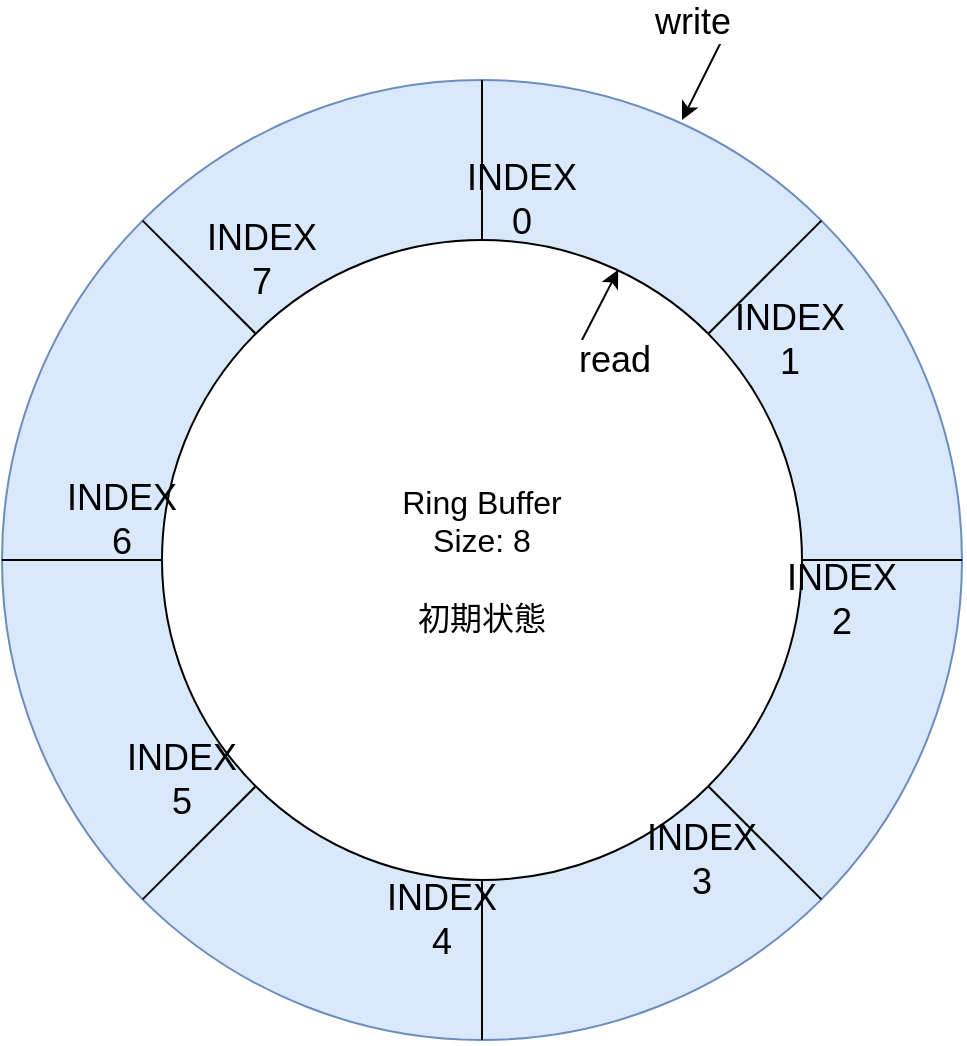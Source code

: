 <mxfile version="23.0.2" type="device" pages="3">
  <diagram name="ring buffer" id="4kXGkrT-Vvidgy9d8uIk">
    <mxGraphModel dx="1872" dy="1082" grid="1" gridSize="10" guides="1" tooltips="1" connect="1" arrows="1" fold="1" page="1" pageScale="1" pageWidth="827" pageHeight="1169" math="0" shadow="0">
      <root>
        <mxCell id="0" />
        <mxCell id="1" parent="0" />
        <mxCell id="jgXhfHEFA9mhISKoNE5l-3" value="" style="ellipse;whiteSpace=wrap;html=1;aspect=fixed;connectable=0;fillColor=#dae8fc;strokeColor=#6c8ebf;" vertex="1" parent="1">
          <mxGeometry x="40" y="80" width="480" height="480" as="geometry" />
        </mxCell>
        <mxCell id="jgXhfHEFA9mhISKoNE5l-2" value="Ring Buffer&lt;br style=&quot;font-size: 16px;&quot;&gt;Size: 8&lt;br style=&quot;font-size: 16px;&quot;&gt;&lt;br style=&quot;font-size: 16px;&quot;&gt;初期状態" style="ellipse;whiteSpace=wrap;html=1;aspect=fixed;connectable=0;fontSize=16;" vertex="1" parent="1">
          <mxGeometry x="120" y="160" width="320" height="320" as="geometry" />
        </mxCell>
        <mxCell id="jgXhfHEFA9mhISKoNE5l-4" value="" style="endArrow=none;html=1;rounded=0;entryX=0.5;entryY=0;entryDx=0;entryDy=0;exitX=0.5;exitY=0;exitDx=0;exitDy=0;" edge="1" parent="1" source="jgXhfHEFA9mhISKoNE5l-2" target="jgXhfHEFA9mhISKoNE5l-3">
          <mxGeometry width="50" height="50" relative="1" as="geometry">
            <mxPoint x="-380" y="140" as="sourcePoint" />
            <mxPoint x="-330" y="90" as="targetPoint" />
          </mxGeometry>
        </mxCell>
        <mxCell id="jgXhfHEFA9mhISKoNE5l-5" value="" style="endArrow=none;html=1;rounded=0;entryX=0;entryY=0.5;entryDx=0;entryDy=0;exitX=0;exitY=0.5;exitDx=0;exitDy=0;" edge="1" parent="1" source="jgXhfHEFA9mhISKoNE5l-3" target="jgXhfHEFA9mhISKoNE5l-2">
          <mxGeometry width="50" height="50" relative="1" as="geometry">
            <mxPoint x="-410" y="250" as="sourcePoint" />
            <mxPoint x="-360" y="200" as="targetPoint" />
          </mxGeometry>
        </mxCell>
        <mxCell id="jgXhfHEFA9mhISKoNE5l-6" value="" style="endArrow=none;html=1;rounded=0;entryX=0.5;entryY=1;entryDx=0;entryDy=0;exitX=0.5;exitY=1;exitDx=0;exitDy=0;" edge="1" parent="1" source="jgXhfHEFA9mhISKoNE5l-3" target="jgXhfHEFA9mhISKoNE5l-2">
          <mxGeometry width="50" height="50" relative="1" as="geometry">
            <mxPoint x="40" y="770" as="sourcePoint" />
            <mxPoint x="90" y="720" as="targetPoint" />
          </mxGeometry>
        </mxCell>
        <mxCell id="jgXhfHEFA9mhISKoNE5l-7" value="" style="endArrow=none;html=1;rounded=0;exitX=1;exitY=0.5;exitDx=0;exitDy=0;entryX=1;entryY=0.5;entryDx=0;entryDy=0;" edge="1" parent="1" source="jgXhfHEFA9mhISKoNE5l-2" target="jgXhfHEFA9mhISKoNE5l-3">
          <mxGeometry width="50" height="50" relative="1" as="geometry">
            <mxPoint x="470" y="320" as="sourcePoint" />
            <mxPoint x="520" y="270" as="targetPoint" />
          </mxGeometry>
        </mxCell>
        <mxCell id="jgXhfHEFA9mhISKoNE5l-8" value="" style="endArrow=none;html=1;rounded=0;entryX=0;entryY=1;entryDx=0;entryDy=0;exitX=0;exitY=1;exitDx=0;exitDy=0;" edge="1" parent="1" source="jgXhfHEFA9mhISKoNE5l-3" target="jgXhfHEFA9mhISKoNE5l-2">
          <mxGeometry width="50" height="50" relative="1" as="geometry">
            <mxPoint x="130" y="-70" as="sourcePoint" />
            <mxPoint x="130" y="-150" as="targetPoint" />
          </mxGeometry>
        </mxCell>
        <mxCell id="jgXhfHEFA9mhISKoNE5l-9" value="" style="endArrow=none;html=1;rounded=0;exitX=1;exitY=0;exitDx=0;exitDy=0;entryX=1;entryY=0;entryDx=0;entryDy=0;" edge="1" parent="1" source="jgXhfHEFA9mhISKoNE5l-2" target="jgXhfHEFA9mhISKoNE5l-3">
          <mxGeometry width="50" height="50" relative="1" as="geometry">
            <mxPoint x="229" y="-50" as="sourcePoint" />
            <mxPoint x="259" y="-125" as="targetPoint" />
          </mxGeometry>
        </mxCell>
        <mxCell id="jgXhfHEFA9mhISKoNE5l-10" value="" style="endArrow=none;html=1;rounded=0;entryX=0;entryY=0;entryDx=0;entryDy=0;exitX=0;exitY=0;exitDx=0;exitDy=0;" edge="1" parent="1" source="jgXhfHEFA9mhISKoNE5l-3" target="jgXhfHEFA9mhISKoNE5l-2">
          <mxGeometry width="50" height="50" relative="1" as="geometry">
            <mxPoint x="-96" y="396" as="sourcePoint" />
            <mxPoint x="-40" y="340" as="targetPoint" />
          </mxGeometry>
        </mxCell>
        <mxCell id="jgXhfHEFA9mhISKoNE5l-11" value="" style="endArrow=none;html=1;rounded=0;entryX=1;entryY=1;entryDx=0;entryDy=0;exitX=1;exitY=1;exitDx=0;exitDy=0;" edge="1" parent="1" source="jgXhfHEFA9mhISKoNE5l-3" target="jgXhfHEFA9mhISKoNE5l-2">
          <mxGeometry width="50" height="50" relative="1" as="geometry">
            <mxPoint x="-96" y="-56" as="sourcePoint" />
            <mxPoint x="-40" as="targetPoint" />
          </mxGeometry>
        </mxCell>
        <mxCell id="jgXhfHEFA9mhISKoNE5l-15" value="buffer_image" parent="0" />
        <mxCell id="jgXhfHEFA9mhISKoNE5l-16" value="index" parent="0" />
        <mxCell id="OVhHOFlIEsx8A8yKm4uu-3" value="" style="rounded=0;whiteSpace=wrap;html=1;fillColor=none;strokeColor=none;" vertex="1" parent="jgXhfHEFA9mhISKoNE5l-16">
          <mxGeometry x="310" y="170" width="40" height="40" as="geometry" />
        </mxCell>
        <mxCell id="OVhHOFlIEsx8A8yKm4uu-2" value="" style="rounded=0;whiteSpace=wrap;html=1;fillColor=none;strokeColor=none;" vertex="1" parent="jgXhfHEFA9mhISKoNE5l-16">
          <mxGeometry x="380" y="60" width="40" height="40" as="geometry" />
        </mxCell>
        <mxCell id="jgXhfHEFA9mhISKoNE5l-17" value="INDEX&lt;br style=&quot;font-size: 18px;&quot;&gt;0" style="text;html=1;strokeColor=none;fillColor=none;align=center;verticalAlign=middle;whiteSpace=wrap;rounded=0;fontSize=18;" vertex="1" parent="jgXhfHEFA9mhISKoNE5l-16">
          <mxGeometry x="280" y="120" width="40" height="40" as="geometry" />
        </mxCell>
        <mxCell id="jgXhfHEFA9mhISKoNE5l-18" value="INDEX&lt;br style=&quot;font-size: 18px;&quot;&gt;2" style="text;html=1;strokeColor=none;fillColor=none;align=center;verticalAlign=middle;whiteSpace=wrap;rounded=0;fontSize=18;" vertex="1" parent="jgXhfHEFA9mhISKoNE5l-16">
          <mxGeometry x="440" y="320" width="40" height="40" as="geometry" />
        </mxCell>
        <mxCell id="jgXhfHEFA9mhISKoNE5l-19" value="INDEX&lt;br style=&quot;font-size: 18px;&quot;&gt;1" style="text;html=1;strokeColor=none;fillColor=none;align=center;verticalAlign=middle;whiteSpace=wrap;rounded=0;fontSize=18;" vertex="1" parent="jgXhfHEFA9mhISKoNE5l-16">
          <mxGeometry x="414" y="190" width="40" height="40" as="geometry" />
        </mxCell>
        <mxCell id="jgXhfHEFA9mhISKoNE5l-20" value="INDEX&lt;br style=&quot;font-size: 18px;&quot;&gt;3" style="text;html=1;strokeColor=none;fillColor=none;align=center;verticalAlign=middle;whiteSpace=wrap;rounded=0;fontSize=18;" vertex="1" parent="jgXhfHEFA9mhISKoNE5l-16">
          <mxGeometry x="370" y="450" width="40" height="40" as="geometry" />
        </mxCell>
        <mxCell id="jgXhfHEFA9mhISKoNE5l-21" value="INDEX&lt;br style=&quot;font-size: 18px;&quot;&gt;4" style="text;html=1;strokeColor=none;fillColor=none;align=center;verticalAlign=middle;whiteSpace=wrap;rounded=0;fontSize=18;" vertex="1" parent="jgXhfHEFA9mhISKoNE5l-16">
          <mxGeometry x="240" y="480" width="40" height="40" as="geometry" />
        </mxCell>
        <mxCell id="jgXhfHEFA9mhISKoNE5l-22" value="INDEX&lt;br style=&quot;font-size: 18px;&quot;&gt;5" style="text;html=1;strokeColor=none;fillColor=none;align=center;verticalAlign=middle;whiteSpace=wrap;rounded=0;fontSize=18;" vertex="1" parent="jgXhfHEFA9mhISKoNE5l-16">
          <mxGeometry x="110" y="410" width="40" height="40" as="geometry" />
        </mxCell>
        <mxCell id="jgXhfHEFA9mhISKoNE5l-25" value="INDEX&lt;br style=&quot;font-size: 18px;&quot;&gt;6" style="text;html=1;strokeColor=none;fillColor=none;align=center;verticalAlign=middle;whiteSpace=wrap;rounded=0;fontSize=18;" vertex="1" parent="jgXhfHEFA9mhISKoNE5l-16">
          <mxGeometry x="80" y="280" width="40" height="40" as="geometry" />
        </mxCell>
        <mxCell id="jgXhfHEFA9mhISKoNE5l-26" value="INDEX&lt;br style=&quot;font-size: 18px;&quot;&gt;7" style="text;html=1;strokeColor=none;fillColor=none;align=center;verticalAlign=middle;whiteSpace=wrap;rounded=0;fontSize=18;" vertex="1" parent="jgXhfHEFA9mhISKoNE5l-16">
          <mxGeometry x="150" y="150" width="40" height="40" as="geometry" />
        </mxCell>
        <mxCell id="jgXhfHEFA9mhISKoNE5l-27" value="" style="endArrow=classic;html=1;rounded=0;fontSize=18;entryX=0;entryY=1;entryDx=0;entryDy=0;exitX=0.5;exitY=0;exitDx=0;exitDy=0;" edge="1" parent="jgXhfHEFA9mhISKoNE5l-16" source="OVhHOFlIEsx8A8yKm4uu-2" target="OVhHOFlIEsx8A8yKm4uu-2">
          <mxGeometry width="50" height="50" relative="1" as="geometry">
            <mxPoint x="520" y="120" as="sourcePoint" />
            <mxPoint x="570" y="120" as="targetPoint" />
          </mxGeometry>
        </mxCell>
        <mxCell id="jgXhfHEFA9mhISKoNE5l-28" value="write" style="edgeLabel;html=1;align=center;verticalAlign=middle;resizable=0;points=[];fontSize=18;" vertex="1" connectable="0" parent="jgXhfHEFA9mhISKoNE5l-27">
          <mxGeometry x="-0.466" y="-2" relative="1" as="geometry">
            <mxPoint x="-8" y="-19" as="offset" />
          </mxGeometry>
        </mxCell>
        <mxCell id="jgXhfHEFA9mhISKoNE5l-29" value="" style="endArrow=classic;html=1;rounded=0;fontSize=18;exitX=0.5;exitY=1;exitDx=0;exitDy=0;entryX=0.953;entryY=0.123;entryDx=0;entryDy=0;entryPerimeter=0;" edge="1" parent="jgXhfHEFA9mhISKoNE5l-16" source="OVhHOFlIEsx8A8yKm4uu-3" target="OVhHOFlIEsx8A8yKm4uu-3">
          <mxGeometry width="50" height="50" relative="1" as="geometry">
            <mxPoint x="300" y="200" as="sourcePoint" />
            <mxPoint x="540" y="150" as="targetPoint" />
          </mxGeometry>
        </mxCell>
        <mxCell id="jgXhfHEFA9mhISKoNE5l-30" value="read" style="edgeLabel;html=1;align=center;verticalAlign=middle;resizable=0;points=[];fontSize=18;" vertex="1" connectable="0" parent="jgXhfHEFA9mhISKoNE5l-29">
          <mxGeometry x="-0.466" y="-2" relative="1" as="geometry">
            <mxPoint x="9" y="18" as="offset" />
          </mxGeometry>
        </mxCell>
      </root>
    </mxGraphModel>
  </diagram>
  <diagram name="write" id="Mr3EVLhu5yk4znOT-nla">
    <mxGraphModel dx="1293" dy="747" grid="1" gridSize="10" guides="1" tooltips="1" connect="1" arrows="1" fold="1" page="1" pageScale="1" pageWidth="827" pageHeight="1169" math="0" shadow="0">
      <root>
        <mxCell id="hH5sSQAEsfqm6I7S4W5Q-0" />
        <mxCell id="hH5sSQAEsfqm6I7S4W5Q-1" parent="hH5sSQAEsfqm6I7S4W5Q-0" />
        <mxCell id="hH5sSQAEsfqm6I7S4W5Q-2" value="" style="ellipse;whiteSpace=wrap;html=1;aspect=fixed;connectable=0;fillColor=#dae8fc;strokeColor=#6c8ebf;" vertex="1" parent="hH5sSQAEsfqm6I7S4W5Q-1">
          <mxGeometry x="40" y="80" width="480" height="480" as="geometry" />
        </mxCell>
        <mxCell id="hH5sSQAEsfqm6I7S4W5Q-3" value="Ring Buffer&lt;br style=&quot;font-size: 16px;&quot;&gt;Size: 8&lt;br style=&quot;font-size: 16px;&quot;&gt;&lt;br style=&quot;font-size: 16px;&quot;&gt;enqueueされた状態&lt;br&gt;write_idxが一つ進む" style="ellipse;whiteSpace=wrap;html=1;aspect=fixed;connectable=0;fontSize=16;" vertex="1" parent="hH5sSQAEsfqm6I7S4W5Q-1">
          <mxGeometry x="120" y="160" width="320" height="320" as="geometry" />
        </mxCell>
        <mxCell id="hH5sSQAEsfqm6I7S4W5Q-4" value="" style="endArrow=none;html=1;rounded=0;entryX=0.5;entryY=0;entryDx=0;entryDy=0;exitX=0.5;exitY=0;exitDx=0;exitDy=0;" edge="1" parent="hH5sSQAEsfqm6I7S4W5Q-1" source="hH5sSQAEsfqm6I7S4W5Q-3" target="hH5sSQAEsfqm6I7S4W5Q-2">
          <mxGeometry width="50" height="50" relative="1" as="geometry">
            <mxPoint x="-380" y="140" as="sourcePoint" />
            <mxPoint x="-330" y="90" as="targetPoint" />
          </mxGeometry>
        </mxCell>
        <mxCell id="hH5sSQAEsfqm6I7S4W5Q-5" value="" style="endArrow=none;html=1;rounded=0;entryX=0;entryY=0.5;entryDx=0;entryDy=0;exitX=0;exitY=0.5;exitDx=0;exitDy=0;" edge="1" parent="hH5sSQAEsfqm6I7S4W5Q-1" source="hH5sSQAEsfqm6I7S4W5Q-2" target="hH5sSQAEsfqm6I7S4W5Q-3">
          <mxGeometry width="50" height="50" relative="1" as="geometry">
            <mxPoint x="-410" y="250" as="sourcePoint" />
            <mxPoint x="-360" y="200" as="targetPoint" />
          </mxGeometry>
        </mxCell>
        <mxCell id="hH5sSQAEsfqm6I7S4W5Q-6" value="" style="endArrow=none;html=1;rounded=0;entryX=0.5;entryY=1;entryDx=0;entryDy=0;exitX=0.5;exitY=1;exitDx=0;exitDy=0;" edge="1" parent="hH5sSQAEsfqm6I7S4W5Q-1" source="hH5sSQAEsfqm6I7S4W5Q-2" target="hH5sSQAEsfqm6I7S4W5Q-3">
          <mxGeometry width="50" height="50" relative="1" as="geometry">
            <mxPoint x="40" y="770" as="sourcePoint" />
            <mxPoint x="90" y="720" as="targetPoint" />
          </mxGeometry>
        </mxCell>
        <mxCell id="hH5sSQAEsfqm6I7S4W5Q-7" value="" style="endArrow=none;html=1;rounded=0;exitX=1;exitY=0.5;exitDx=0;exitDy=0;entryX=1;entryY=0.5;entryDx=0;entryDy=0;" edge="1" parent="hH5sSQAEsfqm6I7S4W5Q-1" source="hH5sSQAEsfqm6I7S4W5Q-3" target="hH5sSQAEsfqm6I7S4W5Q-2">
          <mxGeometry width="50" height="50" relative="1" as="geometry">
            <mxPoint x="470" y="320" as="sourcePoint" />
            <mxPoint x="520" y="270" as="targetPoint" />
          </mxGeometry>
        </mxCell>
        <mxCell id="hH5sSQAEsfqm6I7S4W5Q-8" value="" style="endArrow=none;html=1;rounded=0;entryX=0;entryY=1;entryDx=0;entryDy=0;exitX=0;exitY=1;exitDx=0;exitDy=0;" edge="1" parent="hH5sSQAEsfqm6I7S4W5Q-1" source="hH5sSQAEsfqm6I7S4W5Q-2" target="hH5sSQAEsfqm6I7S4W5Q-3">
          <mxGeometry width="50" height="50" relative="1" as="geometry">
            <mxPoint x="130" y="-70" as="sourcePoint" />
            <mxPoint x="130" y="-150" as="targetPoint" />
          </mxGeometry>
        </mxCell>
        <mxCell id="hH5sSQAEsfqm6I7S4W5Q-9" value="" style="endArrow=none;html=1;rounded=0;exitX=1;exitY=0;exitDx=0;exitDy=0;entryX=1;entryY=0;entryDx=0;entryDy=0;" edge="1" parent="hH5sSQAEsfqm6I7S4W5Q-1" source="hH5sSQAEsfqm6I7S4W5Q-3" target="hH5sSQAEsfqm6I7S4W5Q-2">
          <mxGeometry width="50" height="50" relative="1" as="geometry">
            <mxPoint x="229" y="-50" as="sourcePoint" />
            <mxPoint x="259" y="-125" as="targetPoint" />
          </mxGeometry>
        </mxCell>
        <mxCell id="hH5sSQAEsfqm6I7S4W5Q-10" value="" style="endArrow=none;html=1;rounded=0;entryX=0;entryY=0;entryDx=0;entryDy=0;exitX=0;exitY=0;exitDx=0;exitDy=0;" edge="1" parent="hH5sSQAEsfqm6I7S4W5Q-1" source="hH5sSQAEsfqm6I7S4W5Q-2" target="hH5sSQAEsfqm6I7S4W5Q-3">
          <mxGeometry width="50" height="50" relative="1" as="geometry">
            <mxPoint x="-96" y="396" as="sourcePoint" />
            <mxPoint x="-40" y="340" as="targetPoint" />
          </mxGeometry>
        </mxCell>
        <mxCell id="hH5sSQAEsfqm6I7S4W5Q-11" value="" style="endArrow=none;html=1;rounded=0;entryX=1;entryY=1;entryDx=0;entryDy=0;exitX=1;exitY=1;exitDx=0;exitDy=0;" edge="1" parent="hH5sSQAEsfqm6I7S4W5Q-1" source="hH5sSQAEsfqm6I7S4W5Q-2" target="hH5sSQAEsfqm6I7S4W5Q-3">
          <mxGeometry width="50" height="50" relative="1" as="geometry">
            <mxPoint x="-96" y="-56" as="sourcePoint" />
            <mxPoint x="-40" as="targetPoint" />
          </mxGeometry>
        </mxCell>
        <mxCell id="qyQI9SKrUm5jJR6Bh-bH-0" value="" style="rounded=0;whiteSpace=wrap;html=1;fillColor=none;strokeColor=none;" vertex="1" parent="hH5sSQAEsfqm6I7S4W5Q-1">
          <mxGeometry x="390" y="70" width="40" height="40" as="geometry" />
        </mxCell>
        <mxCell id="qyQI9SKrUm5jJR6Bh-bH-1" value="" style="rounded=0;whiteSpace=wrap;html=1;fillColor=none;strokeColor=none;" vertex="1" parent="hH5sSQAEsfqm6I7S4W5Q-1">
          <mxGeometry x="510" y="200" width="40" height="40" as="geometry" />
        </mxCell>
        <mxCell id="qyQI9SKrUm5jJR6Bh-bH-2" value="" style="endArrow=classic;html=1;rounded=0;fontSize=18;entryX=0;entryY=1;entryDx=0;entryDy=0;exitX=1;exitY=0.5;exitDx=0;exitDy=0;" edge="1" parent="hH5sSQAEsfqm6I7S4W5Q-1" source="qyQI9SKrUm5jJR6Bh-bH-1" target="qyQI9SKrUm5jJR6Bh-bH-1">
          <mxGeometry width="50" height="50" relative="1" as="geometry">
            <mxPoint x="650" y="260" as="sourcePoint" />
            <mxPoint x="700" y="260" as="targetPoint" />
          </mxGeometry>
        </mxCell>
        <mxCell id="qyQI9SKrUm5jJR6Bh-bH-3" value="write" style="edgeLabel;html=1;align=center;verticalAlign=middle;resizable=0;points=[];fontSize=18;" vertex="1" connectable="0" parent="qyQI9SKrUm5jJR6Bh-bH-2">
          <mxGeometry x="-0.466" y="-2" relative="1" as="geometry">
            <mxPoint x="-8" y="-34" as="offset" />
          </mxGeometry>
        </mxCell>
        <mxCell id="qyQI9SKrUm5jJR6Bh-bH-4" style="rounded=0;orthogonalLoop=1;jettySize=auto;html=1;exitX=1;exitY=1;exitDx=0;exitDy=0;entryX=0.04;entryY=0.089;entryDx=0;entryDy=0;entryPerimeter=0;curved=1;dashed=1;" edge="1" parent="hH5sSQAEsfqm6I7S4W5Q-1" source="hH5sSQAEsfqm6I7S4W5Q-15" target="qyQI9SKrUm5jJR6Bh-bH-1">
          <mxGeometry relative="1" as="geometry">
            <Array as="points">
              <mxPoint x="480" y="130" />
            </Array>
          </mxGeometry>
        </mxCell>
        <mxCell id="hH5sSQAEsfqm6I7S4W5Q-12" value="buffer_image" parent="hH5sSQAEsfqm6I7S4W5Q-0" />
        <mxCell id="hH5sSQAEsfqm6I7S4W5Q-13" value="index" parent="hH5sSQAEsfqm6I7S4W5Q-0" />
        <mxCell id="hH5sSQAEsfqm6I7S4W5Q-14" value="" style="rounded=0;whiteSpace=wrap;html=1;fillColor=none;strokeColor=none;" vertex="1" parent="hH5sSQAEsfqm6I7S4W5Q-13">
          <mxGeometry x="310" y="170" width="40" height="40" as="geometry" />
        </mxCell>
        <mxCell id="hH5sSQAEsfqm6I7S4W5Q-15" value="" style="rounded=0;whiteSpace=wrap;html=1;fillColor=none;strokeColor=none;" vertex="1" parent="hH5sSQAEsfqm6I7S4W5Q-13">
          <mxGeometry x="380" y="60" width="40" height="40" as="geometry" />
        </mxCell>
        <mxCell id="hH5sSQAEsfqm6I7S4W5Q-16" value="INDEX&lt;br style=&quot;font-size: 18px;&quot;&gt;0" style="text;html=1;strokeColor=none;fillColor=none;align=center;verticalAlign=middle;whiteSpace=wrap;rounded=0;fontSize=18;" vertex="1" parent="hH5sSQAEsfqm6I7S4W5Q-13">
          <mxGeometry x="280" y="120" width="40" height="40" as="geometry" />
        </mxCell>
        <mxCell id="hH5sSQAEsfqm6I7S4W5Q-17" value="INDEX&lt;br style=&quot;font-size: 18px;&quot;&gt;2" style="text;html=1;strokeColor=none;fillColor=none;align=center;verticalAlign=middle;whiteSpace=wrap;rounded=0;fontSize=18;" vertex="1" parent="hH5sSQAEsfqm6I7S4W5Q-13">
          <mxGeometry x="440" y="320" width="40" height="40" as="geometry" />
        </mxCell>
        <mxCell id="hH5sSQAEsfqm6I7S4W5Q-18" value="INDEX&lt;br style=&quot;font-size: 18px;&quot;&gt;1" style="text;html=1;strokeColor=none;fillColor=none;align=center;verticalAlign=middle;whiteSpace=wrap;rounded=0;fontSize=18;" vertex="1" parent="hH5sSQAEsfqm6I7S4W5Q-13">
          <mxGeometry x="414" y="190" width="40" height="40" as="geometry" />
        </mxCell>
        <mxCell id="hH5sSQAEsfqm6I7S4W5Q-19" value="INDEX&lt;br style=&quot;font-size: 18px;&quot;&gt;3" style="text;html=1;strokeColor=none;fillColor=none;align=center;verticalAlign=middle;whiteSpace=wrap;rounded=0;fontSize=18;" vertex="1" parent="hH5sSQAEsfqm6I7S4W5Q-13">
          <mxGeometry x="370" y="450" width="40" height="40" as="geometry" />
        </mxCell>
        <mxCell id="hH5sSQAEsfqm6I7S4W5Q-20" value="INDEX&lt;br style=&quot;font-size: 18px;&quot;&gt;4" style="text;html=1;strokeColor=none;fillColor=none;align=center;verticalAlign=middle;whiteSpace=wrap;rounded=0;fontSize=18;" vertex="1" parent="hH5sSQAEsfqm6I7S4W5Q-13">
          <mxGeometry x="240" y="480" width="40" height="40" as="geometry" />
        </mxCell>
        <mxCell id="hH5sSQAEsfqm6I7S4W5Q-21" value="INDEX&lt;br style=&quot;font-size: 18px;&quot;&gt;5" style="text;html=1;strokeColor=none;fillColor=none;align=center;verticalAlign=middle;whiteSpace=wrap;rounded=0;fontSize=18;" vertex="1" parent="hH5sSQAEsfqm6I7S4W5Q-13">
          <mxGeometry x="110" y="410" width="40" height="40" as="geometry" />
        </mxCell>
        <mxCell id="hH5sSQAEsfqm6I7S4W5Q-22" value="INDEX&lt;br style=&quot;font-size: 18px;&quot;&gt;6" style="text;html=1;strokeColor=none;fillColor=none;align=center;verticalAlign=middle;whiteSpace=wrap;rounded=0;fontSize=18;" vertex="1" parent="hH5sSQAEsfqm6I7S4W5Q-13">
          <mxGeometry x="80" y="280" width="40" height="40" as="geometry" />
        </mxCell>
        <mxCell id="hH5sSQAEsfqm6I7S4W5Q-23" value="INDEX&lt;br style=&quot;font-size: 18px;&quot;&gt;7" style="text;html=1;strokeColor=none;fillColor=none;align=center;verticalAlign=middle;whiteSpace=wrap;rounded=0;fontSize=18;" vertex="1" parent="hH5sSQAEsfqm6I7S4W5Q-13">
          <mxGeometry x="150" y="150" width="40" height="40" as="geometry" />
        </mxCell>
        <mxCell id="hH5sSQAEsfqm6I7S4W5Q-24" value="" style="endArrow=classic;html=1;rounded=0;fontSize=18;entryX=0;entryY=1;entryDx=0;entryDy=0;exitX=0.5;exitY=0;exitDx=0;exitDy=0;dashed=1;dashPattern=1 4;" edge="1" parent="hH5sSQAEsfqm6I7S4W5Q-13" source="hH5sSQAEsfqm6I7S4W5Q-15" target="hH5sSQAEsfqm6I7S4W5Q-15">
          <mxGeometry width="50" height="50" relative="1" as="geometry">
            <mxPoint x="520" y="120" as="sourcePoint" />
            <mxPoint x="570" y="120" as="targetPoint" />
          </mxGeometry>
        </mxCell>
        <mxCell id="hH5sSQAEsfqm6I7S4W5Q-25" value="write" style="edgeLabel;html=1;align=center;verticalAlign=middle;resizable=0;points=[];fontSize=18;" vertex="1" connectable="0" parent="hH5sSQAEsfqm6I7S4W5Q-24">
          <mxGeometry x="-0.466" y="-2" relative="1" as="geometry">
            <mxPoint x="-3" y="-19" as="offset" />
          </mxGeometry>
        </mxCell>
        <mxCell id="hH5sSQAEsfqm6I7S4W5Q-26" value="" style="endArrow=classic;html=1;rounded=0;fontSize=18;exitX=0.5;exitY=1;exitDx=0;exitDy=0;entryX=0.953;entryY=0.123;entryDx=0;entryDy=0;entryPerimeter=0;" edge="1" parent="hH5sSQAEsfqm6I7S4W5Q-13" source="hH5sSQAEsfqm6I7S4W5Q-14" target="hH5sSQAEsfqm6I7S4W5Q-14">
          <mxGeometry width="50" height="50" relative="1" as="geometry">
            <mxPoint x="300" y="200" as="sourcePoint" />
            <mxPoint x="540" y="150" as="targetPoint" />
          </mxGeometry>
        </mxCell>
        <mxCell id="hH5sSQAEsfqm6I7S4W5Q-27" value="read" style="edgeLabel;html=1;align=center;verticalAlign=middle;resizable=0;points=[];fontSize=18;" vertex="1" connectable="0" parent="hH5sSQAEsfqm6I7S4W5Q-26">
          <mxGeometry x="-0.466" y="-2" relative="1" as="geometry">
            <mxPoint x="9" y="18" as="offset" />
          </mxGeometry>
        </mxCell>
      </root>
    </mxGraphModel>
  </diagram>
  <diagram name="full" id="RA4U4uVKytchRtbVa_pi">
    <mxGraphModel dx="1086" dy="628" grid="1" gridSize="10" guides="1" tooltips="1" connect="1" arrows="1" fold="1" page="1" pageScale="1" pageWidth="827" pageHeight="1169" math="0" shadow="0">
      <root>
        <mxCell id="Mu6BN1ZuIph06bUm1Us--0" />
        <mxCell id="Mu6BN1ZuIph06bUm1Us--1" visible="0" parent="Mu6BN1ZuIph06bUm1Us--0" />
        <mxCell id="Mu6BN1ZuIph06bUm1Us--17" value="buffer_image" parent="Mu6BN1ZuIph06bUm1Us--0" />
        <mxCell id="KBwzZN49962Etos0LWSW-22" value="" style="ellipse;whiteSpace=wrap;html=1;aspect=fixed;connectable=0;fillColor=#dae8fc;strokeColor=#6c8ebf;" vertex="1" parent="Mu6BN1ZuIph06bUm1Us--17">
          <mxGeometry x="40" y="80" width="480" height="480" as="geometry" />
        </mxCell>
        <mxCell id="KBwzZN49962Etos0LWSW-23" value="Ring Buffer&lt;br style=&quot;font-size: 16px;&quot;&gt;Size: 8&lt;br style=&quot;font-size: 16px;&quot;&gt;&lt;br style=&quot;font-size: 16px;&quot;&gt;BufferがFULLの状態" style="ellipse;whiteSpace=wrap;html=1;aspect=fixed;connectable=0;fontSize=16;" vertex="1" parent="Mu6BN1ZuIph06bUm1Us--17">
          <mxGeometry x="120" y="160" width="320" height="320" as="geometry" />
        </mxCell>
        <mxCell id="KBwzZN49962Etos0LWSW-24" value="" style="endArrow=none;html=1;rounded=0;entryX=0.5;entryY=0;entryDx=0;entryDy=0;exitX=0.5;exitY=0;exitDx=0;exitDy=0;" edge="1" parent="Mu6BN1ZuIph06bUm1Us--17" source="KBwzZN49962Etos0LWSW-23" target="KBwzZN49962Etos0LWSW-22">
          <mxGeometry width="50" height="50" relative="1" as="geometry">
            <mxPoint x="-380" y="140" as="sourcePoint" />
            <mxPoint x="-330" y="90" as="targetPoint" />
          </mxGeometry>
        </mxCell>
        <mxCell id="KBwzZN49962Etos0LWSW-25" value="" style="endArrow=none;html=1;rounded=0;entryX=0;entryY=0.5;entryDx=0;entryDy=0;exitX=0;exitY=0.5;exitDx=0;exitDy=0;" edge="1" parent="Mu6BN1ZuIph06bUm1Us--17" source="KBwzZN49962Etos0LWSW-22" target="KBwzZN49962Etos0LWSW-23">
          <mxGeometry width="50" height="50" relative="1" as="geometry">
            <mxPoint x="-410" y="250" as="sourcePoint" />
            <mxPoint x="-360" y="200" as="targetPoint" />
          </mxGeometry>
        </mxCell>
        <mxCell id="KBwzZN49962Etos0LWSW-26" value="" style="endArrow=none;html=1;rounded=0;entryX=0.5;entryY=1;entryDx=0;entryDy=0;exitX=0.5;exitY=1;exitDx=0;exitDy=0;" edge="1" parent="Mu6BN1ZuIph06bUm1Us--17" source="KBwzZN49962Etos0LWSW-22" target="KBwzZN49962Etos0LWSW-23">
          <mxGeometry width="50" height="50" relative="1" as="geometry">
            <mxPoint x="40" y="770" as="sourcePoint" />
            <mxPoint x="90" y="720" as="targetPoint" />
          </mxGeometry>
        </mxCell>
        <mxCell id="KBwzZN49962Etos0LWSW-27" value="" style="endArrow=none;html=1;rounded=0;exitX=1;exitY=0.5;exitDx=0;exitDy=0;" edge="1" parent="Mu6BN1ZuIph06bUm1Us--17" source="KBwzZN49962Etos0LWSW-23">
          <mxGeometry width="50" height="50" relative="1" as="geometry">
            <mxPoint x="470" y="320" as="sourcePoint" />
            <mxPoint x="520" y="320" as="targetPoint" />
          </mxGeometry>
        </mxCell>
        <mxCell id="KBwzZN49962Etos0LWSW-28" value="" style="endArrow=none;html=1;rounded=0;entryX=0;entryY=1;entryDx=0;entryDy=0;exitX=0;exitY=1;exitDx=0;exitDy=0;" edge="1" parent="Mu6BN1ZuIph06bUm1Us--17" source="KBwzZN49962Etos0LWSW-22" target="KBwzZN49962Etos0LWSW-23">
          <mxGeometry width="50" height="50" relative="1" as="geometry">
            <mxPoint x="130" y="-70" as="sourcePoint" />
            <mxPoint x="130" y="-150" as="targetPoint" />
          </mxGeometry>
        </mxCell>
        <mxCell id="KBwzZN49962Etos0LWSW-29" value="" style="endArrow=none;html=1;rounded=0;exitX=1;exitY=0;exitDx=0;exitDy=0;entryX=1;entryY=0;entryDx=0;entryDy=0;" edge="1" parent="Mu6BN1ZuIph06bUm1Us--17" source="KBwzZN49962Etos0LWSW-23" target="KBwzZN49962Etos0LWSW-22">
          <mxGeometry width="50" height="50" relative="1" as="geometry">
            <mxPoint x="229" y="-50" as="sourcePoint" />
            <mxPoint x="259" y="-125" as="targetPoint" />
          </mxGeometry>
        </mxCell>
        <mxCell id="KBwzZN49962Etos0LWSW-30" value="" style="endArrow=none;html=1;rounded=0;entryX=0;entryY=0;entryDx=0;entryDy=0;exitX=0;exitY=0;exitDx=0;exitDy=0;" edge="1" parent="Mu6BN1ZuIph06bUm1Us--17" source="KBwzZN49962Etos0LWSW-22" target="KBwzZN49962Etos0LWSW-23">
          <mxGeometry width="50" height="50" relative="1" as="geometry">
            <mxPoint x="-96" y="396" as="sourcePoint" />
            <mxPoint x="-40" y="340" as="targetPoint" />
          </mxGeometry>
        </mxCell>
        <mxCell id="KBwzZN49962Etos0LWSW-31" value="" style="endArrow=none;html=1;rounded=0;entryX=1;entryY=1;entryDx=0;entryDy=0;exitX=1;exitY=1;exitDx=0;exitDy=0;" edge="1" parent="Mu6BN1ZuIph06bUm1Us--17" source="KBwzZN49962Etos0LWSW-22" target="KBwzZN49962Etos0LWSW-23">
          <mxGeometry width="50" height="50" relative="1" as="geometry">
            <mxPoint x="-96" y="-56" as="sourcePoint" />
            <mxPoint x="-40" as="targetPoint" />
          </mxGeometry>
        </mxCell>
        <mxCell id="KBwzZN49962Etos0LWSW-179" value="" style="ellipse;whiteSpace=wrap;html=1;aspect=fixed;connectable=0;fillColor=#dae8fc;strokeColor=#6c8ebf;" vertex="1" parent="Mu6BN1ZuIph06bUm1Us--17">
          <mxGeometry x="560" y="80" width="480" height="480" as="geometry" />
        </mxCell>
        <mxCell id="KBwzZN49962Etos0LWSW-180" value="Ring Buffer&lt;br style=&quot;font-size: 16px;&quot;&gt;Size: 8&lt;br style=&quot;font-size: 16px;&quot;&gt;&lt;br style=&quot;font-size: 16px;&quot;&gt;BufferがEMPTYの状態" style="ellipse;whiteSpace=wrap;html=1;aspect=fixed;connectable=0;fontSize=16;" vertex="1" parent="Mu6BN1ZuIph06bUm1Us--17">
          <mxGeometry x="640" y="160" width="320" height="320" as="geometry" />
        </mxCell>
        <mxCell id="KBwzZN49962Etos0LWSW-181" value="" style="endArrow=none;html=1;rounded=0;entryX=0;entryY=0.5;entryDx=0;entryDy=0;exitX=0;exitY=0.5;exitDx=0;exitDy=0;" edge="1" parent="Mu6BN1ZuIph06bUm1Us--17" source="KBwzZN49962Etos0LWSW-179" target="KBwzZN49962Etos0LWSW-180">
          <mxGeometry width="50" height="50" relative="1" as="geometry">
            <mxPoint x="110" y="250" as="sourcePoint" />
            <mxPoint x="160" y="200" as="targetPoint" />
          </mxGeometry>
        </mxCell>
        <mxCell id="KBwzZN49962Etos0LWSW-182" value="" style="endArrow=none;html=1;rounded=0;entryX=0.5;entryY=1;entryDx=0;entryDy=0;exitX=0.5;exitY=1;exitDx=0;exitDy=0;" edge="1" parent="Mu6BN1ZuIph06bUm1Us--17" source="KBwzZN49962Etos0LWSW-179" target="KBwzZN49962Etos0LWSW-180">
          <mxGeometry width="50" height="50" relative="1" as="geometry">
            <mxPoint x="560" y="770" as="sourcePoint" />
            <mxPoint x="610" y="720" as="targetPoint" />
          </mxGeometry>
        </mxCell>
        <mxCell id="KBwzZN49962Etos0LWSW-183" value="" style="endArrow=none;html=1;rounded=0;exitX=1;exitY=0.5;exitDx=0;exitDy=0;entryX=1;entryY=0.5;entryDx=0;entryDy=0;" edge="1" parent="Mu6BN1ZuIph06bUm1Us--17" source="KBwzZN49962Etos0LWSW-180" target="KBwzZN49962Etos0LWSW-179">
          <mxGeometry width="50" height="50" relative="1" as="geometry">
            <mxPoint x="990" y="320" as="sourcePoint" />
            <mxPoint x="1040" y="270" as="targetPoint" />
          </mxGeometry>
        </mxCell>
        <mxCell id="KBwzZN49962Etos0LWSW-184" value="" style="endArrow=none;html=1;rounded=0;entryX=0;entryY=1;entryDx=0;entryDy=0;exitX=0;exitY=1;exitDx=0;exitDy=0;" edge="1" parent="Mu6BN1ZuIph06bUm1Us--17" source="KBwzZN49962Etos0LWSW-179" target="KBwzZN49962Etos0LWSW-180">
          <mxGeometry width="50" height="50" relative="1" as="geometry">
            <mxPoint x="650" y="-70" as="sourcePoint" />
            <mxPoint x="650" y="-150" as="targetPoint" />
          </mxGeometry>
        </mxCell>
        <mxCell id="KBwzZN49962Etos0LWSW-185" value="" style="endArrow=none;html=1;rounded=0;exitX=1;exitY=0;exitDx=0;exitDy=0;entryX=1;entryY=0;entryDx=0;entryDy=0;" edge="1" parent="Mu6BN1ZuIph06bUm1Us--17" source="KBwzZN49962Etos0LWSW-180" target="KBwzZN49962Etos0LWSW-179">
          <mxGeometry width="50" height="50" relative="1" as="geometry">
            <mxPoint x="749" y="-50" as="sourcePoint" />
            <mxPoint x="779" y="-125" as="targetPoint" />
          </mxGeometry>
        </mxCell>
        <mxCell id="KBwzZN49962Etos0LWSW-186" value="" style="endArrow=none;html=1;rounded=0;entryX=0;entryY=0;entryDx=0;entryDy=0;exitX=0;exitY=0;exitDx=0;exitDy=0;" edge="1" parent="Mu6BN1ZuIph06bUm1Us--17" source="KBwzZN49962Etos0LWSW-179" target="KBwzZN49962Etos0LWSW-180">
          <mxGeometry width="50" height="50" relative="1" as="geometry">
            <mxPoint x="424" y="396" as="sourcePoint" />
            <mxPoint x="480" y="340" as="targetPoint" />
          </mxGeometry>
        </mxCell>
        <mxCell id="KBwzZN49962Etos0LWSW-187" value="" style="endArrow=none;html=1;rounded=0;entryX=1;entryY=1;entryDx=0;entryDy=0;exitX=1;exitY=1;exitDx=0;exitDy=0;" edge="1" parent="Mu6BN1ZuIph06bUm1Us--17" source="KBwzZN49962Etos0LWSW-179" target="KBwzZN49962Etos0LWSW-180">
          <mxGeometry width="50" height="50" relative="1" as="geometry">
            <mxPoint x="424" y="-56" as="sourcePoint" />
            <mxPoint x="480" as="targetPoint" />
          </mxGeometry>
        </mxCell>
        <mxCell id="KBwzZN49962Etos0LWSW-213" value="" style="endArrow=none;html=1;rounded=0;entryX=0.5;entryY=0;entryDx=0;entryDy=0;exitX=0.5;exitY=0;exitDx=0;exitDy=0;" edge="1" parent="Mu6BN1ZuIph06bUm1Us--17" source="KBwzZN49962Etos0LWSW-180" target="KBwzZN49962Etos0LWSW-179">
          <mxGeometry width="50" height="50" relative="1" as="geometry">
            <mxPoint x="870" y="150" as="sourcePoint" />
            <mxPoint x="860" y="40" as="targetPoint" />
          </mxGeometry>
        </mxCell>
        <mxCell id="KBwzZN49962Etos0LWSW-193" value="" style="rounded=0;whiteSpace=wrap;html=1;fillColor=none;strokeColor=none;" vertex="1" parent="Mu6BN1ZuIph06bUm1Us--17">
          <mxGeometry x="840" y="170" width="40" height="40" as="geometry" />
        </mxCell>
        <mxCell id="KBwzZN49962Etos0LWSW-217" value="" style="rounded=0;whiteSpace=wrap;html=1;fillColor=none;strokeColor=none;" vertex="1" parent="Mu6BN1ZuIph06bUm1Us--17">
          <mxGeometry x="300" y="170" width="40" height="40" as="geometry" />
        </mxCell>
        <mxCell id="KBwzZN49962Etos0LWSW-218" value="" style="group" vertex="1" connectable="0" parent="Mu6BN1ZuIph06bUm1Us--17">
          <mxGeometry x="300" y="170" width="60" height="50" as="geometry" />
        </mxCell>
        <mxCell id="KBwzZN49962Etos0LWSW-219" value="" style="endArrow=classic;html=1;rounded=0;fontSize=18;exitX=0;exitY=1;exitDx=0;exitDy=0;entryX=0.5;entryY=0;entryDx=0;entryDy=0;" edge="1" parent="KBwzZN49962Etos0LWSW-218" source="KBwzZN49962Etos0LWSW-217" target="KBwzZN49962Etos0LWSW-217">
          <mxGeometry width="50" height="50" relative="1" as="geometry">
            <mxPoint x="-10" y="30" as="sourcePoint" />
            <mxPoint x="230" y="-20" as="targetPoint" />
          </mxGeometry>
        </mxCell>
        <mxCell id="KBwzZN49962Etos0LWSW-220" value="read" style="edgeLabel;html=1;align=center;verticalAlign=middle;resizable=0;points=[];fontSize=18;" vertex="1" connectable="0" parent="KBwzZN49962Etos0LWSW-219">
          <mxGeometry x="-0.466" y="-2" relative="1" as="geometry">
            <mxPoint x="9" y="18" as="offset" />
          </mxGeometry>
        </mxCell>
        <mxCell id="KBwzZN49962Etos0LWSW-10" value="data" parent="Mu6BN1ZuIph06bUm1Us--0" />
        <mxCell id="KBwzZN49962Etos0LWSW-11" value="a" style="rounded=0;whiteSpace=wrap;html=1;" vertex="1" parent="KBwzZN49962Etos0LWSW-10">
          <mxGeometry x="340" y="110" width="40" height="40" as="geometry" />
        </mxCell>
        <mxCell id="KBwzZN49962Etos0LWSW-12" value="b" style="rounded=0;whiteSpace=wrap;html=1;" vertex="1" parent="KBwzZN49962Etos0LWSW-10">
          <mxGeometry x="450" y="240" width="40" height="40" as="geometry" />
        </mxCell>
        <mxCell id="KBwzZN49962Etos0LWSW-13" value="c" style="rounded=0;whiteSpace=wrap;html=1;" vertex="1" parent="KBwzZN49962Etos0LWSW-10">
          <mxGeometry x="450" y="370" width="40" height="40" as="geometry" />
        </mxCell>
        <mxCell id="KBwzZN49962Etos0LWSW-14" value="d" style="rounded=0;whiteSpace=wrap;html=1;" vertex="1" parent="KBwzZN49962Etos0LWSW-10">
          <mxGeometry x="340" y="480" width="40" height="40" as="geometry" />
        </mxCell>
        <mxCell id="KBwzZN49962Etos0LWSW-15" value="e" style="rounded=0;whiteSpace=wrap;html=1;" vertex="1" parent="KBwzZN49962Etos0LWSW-10">
          <mxGeometry x="180" y="480" width="40" height="40" as="geometry" />
        </mxCell>
        <mxCell id="KBwzZN49962Etos0LWSW-16" value="f" style="rounded=0;whiteSpace=wrap;html=1;" vertex="1" parent="KBwzZN49962Etos0LWSW-10">
          <mxGeometry x="70" y="370" width="40" height="40" as="geometry" />
        </mxCell>
        <mxCell id="KBwzZN49962Etos0LWSW-17" value="g" style="rounded=0;whiteSpace=wrap;html=1;" vertex="1" parent="KBwzZN49962Etos0LWSW-10">
          <mxGeometry x="70" y="230" width="40" height="40" as="geometry" />
        </mxCell>
        <mxCell id="KBwzZN49962Etos0LWSW-18" value="h&lt;br&gt;(new)" style="rounded=0;whiteSpace=wrap;html=1;" vertex="1" parent="KBwzZN49962Etos0LWSW-10">
          <mxGeometry x="180" y="110" width="40" height="40" as="geometry" />
        </mxCell>
        <mxCell id="KBwzZN49962Etos0LWSW-129" value="" style="endArrow=none;html=1;rounded=0;entryX=0.5;entryY=0;entryDx=0;entryDy=0;exitX=0.5;exitY=0;exitDx=0;exitDy=0;" edge="1" parent="KBwzZN49962Etos0LWSW-10" source="KBwzZN49962Etos0LWSW-128">
          <mxGeometry width="50" height="50" relative="1" as="geometry">
            <mxPoint x="140" y="140" as="sourcePoint" />
            <mxPoint x="800" y="80.0" as="targetPoint" />
          </mxGeometry>
        </mxCell>
        <mxCell id="KBwzZN49962Etos0LWSW-171" value="a" style="rounded=0;whiteSpace=wrap;html=1;" vertex="1" parent="KBwzZN49962Etos0LWSW-10">
          <mxGeometry x="860" y="110" width="40" height="40" as="geometry" />
        </mxCell>
        <mxCell id="KBwzZN49962Etos0LWSW-172" value="b" style="rounded=0;whiteSpace=wrap;html=1;" vertex="1" parent="KBwzZN49962Etos0LWSW-10">
          <mxGeometry x="970" y="240" width="40" height="40" as="geometry" />
        </mxCell>
        <mxCell id="KBwzZN49962Etos0LWSW-173" value="c" style="rounded=0;whiteSpace=wrap;html=1;" vertex="1" parent="KBwzZN49962Etos0LWSW-10">
          <mxGeometry x="970" y="370" width="40" height="40" as="geometry" />
        </mxCell>
        <mxCell id="KBwzZN49962Etos0LWSW-174" value="d" style="rounded=0;whiteSpace=wrap;html=1;" vertex="1" parent="KBwzZN49962Etos0LWSW-10">
          <mxGeometry x="860" y="480" width="40" height="40" as="geometry" />
        </mxCell>
        <mxCell id="KBwzZN49962Etos0LWSW-175" value="e" style="rounded=0;whiteSpace=wrap;html=1;" vertex="1" parent="KBwzZN49962Etos0LWSW-10">
          <mxGeometry x="700" y="480" width="40" height="40" as="geometry" />
        </mxCell>
        <mxCell id="KBwzZN49962Etos0LWSW-176" value="f" style="rounded=0;whiteSpace=wrap;html=1;" vertex="1" parent="KBwzZN49962Etos0LWSW-10">
          <mxGeometry x="590" y="370" width="40" height="40" as="geometry" />
        </mxCell>
        <mxCell id="KBwzZN49962Etos0LWSW-177" value="g" style="rounded=0;whiteSpace=wrap;html=1;" vertex="1" parent="KBwzZN49962Etos0LWSW-10">
          <mxGeometry x="590" y="230" width="40" height="40" as="geometry" />
        </mxCell>
        <mxCell id="KBwzZN49962Etos0LWSW-178" value="h&lt;br&gt;(new)" style="rounded=0;whiteSpace=wrap;html=1;" vertex="1" parent="KBwzZN49962Etos0LWSW-10">
          <mxGeometry x="700" y="110" width="40" height="40" as="geometry" />
        </mxCell>
        <mxCell id="Mu6BN1ZuIph06bUm1Us--18" value="index" parent="Mu6BN1ZuIph06bUm1Us--0" />
        <mxCell id="Mu6BN1ZuIph06bUm1Us--21" value="INDEX&lt;br style=&quot;font-size: 18px;&quot;&gt;0" style="text;html=1;strokeColor=none;fillColor=none;align=center;verticalAlign=middle;whiteSpace=wrap;rounded=0;fontSize=18;" vertex="1" parent="Mu6BN1ZuIph06bUm1Us--18">
          <mxGeometry x="280" y="120" width="40" height="40" as="geometry" />
        </mxCell>
        <mxCell id="Mu6BN1ZuIph06bUm1Us--22" value="INDEX&lt;br style=&quot;font-size: 18px;&quot;&gt;2" style="text;html=1;strokeColor=none;fillColor=none;align=center;verticalAlign=middle;whiteSpace=wrap;rounded=0;fontSize=18;" vertex="1" parent="Mu6BN1ZuIph06bUm1Us--18">
          <mxGeometry x="440" y="320" width="40" height="40" as="geometry" />
        </mxCell>
        <mxCell id="Mu6BN1ZuIph06bUm1Us--23" value="INDEX&lt;br style=&quot;font-size: 18px;&quot;&gt;1" style="text;html=1;strokeColor=none;fillColor=none;align=center;verticalAlign=middle;whiteSpace=wrap;rounded=0;fontSize=18;" vertex="1" parent="Mu6BN1ZuIph06bUm1Us--18">
          <mxGeometry x="414" y="190" width="40" height="40" as="geometry" />
        </mxCell>
        <mxCell id="Mu6BN1ZuIph06bUm1Us--24" value="INDEX&lt;br style=&quot;font-size: 18px;&quot;&gt;3" style="text;html=1;strokeColor=none;fillColor=none;align=center;verticalAlign=middle;whiteSpace=wrap;rounded=0;fontSize=18;" vertex="1" parent="Mu6BN1ZuIph06bUm1Us--18">
          <mxGeometry x="370" y="450" width="40" height="40" as="geometry" />
        </mxCell>
        <mxCell id="Mu6BN1ZuIph06bUm1Us--25" value="INDEX&lt;br style=&quot;font-size: 18px;&quot;&gt;4" style="text;html=1;strokeColor=none;fillColor=none;align=center;verticalAlign=middle;whiteSpace=wrap;rounded=0;fontSize=18;" vertex="1" parent="Mu6BN1ZuIph06bUm1Us--18">
          <mxGeometry x="240" y="480" width="40" height="40" as="geometry" />
        </mxCell>
        <mxCell id="Mu6BN1ZuIph06bUm1Us--26" value="INDEX&lt;br style=&quot;font-size: 18px;&quot;&gt;5" style="text;html=1;strokeColor=none;fillColor=none;align=center;verticalAlign=middle;whiteSpace=wrap;rounded=0;fontSize=18;" vertex="1" parent="Mu6BN1ZuIph06bUm1Us--18">
          <mxGeometry x="110" y="410" width="40" height="40" as="geometry" />
        </mxCell>
        <mxCell id="Mu6BN1ZuIph06bUm1Us--27" value="INDEX&lt;br style=&quot;font-size: 18px;&quot;&gt;6" style="text;html=1;strokeColor=none;fillColor=none;align=center;verticalAlign=middle;whiteSpace=wrap;rounded=0;fontSize=18;" vertex="1" parent="Mu6BN1ZuIph06bUm1Us--18">
          <mxGeometry x="80" y="280" width="40" height="40" as="geometry" />
        </mxCell>
        <mxCell id="Mu6BN1ZuIph06bUm1Us--28" value="INDEX&lt;br style=&quot;font-size: 18px;&quot;&gt;7" style="text;html=1;strokeColor=none;fillColor=none;align=center;verticalAlign=middle;whiteSpace=wrap;rounded=0;fontSize=18;" vertex="1" parent="Mu6BN1ZuIph06bUm1Us--18">
          <mxGeometry x="150" y="150" width="40" height="40" as="geometry" />
        </mxCell>
        <mxCell id="KBwzZN49962Etos0LWSW-204" value="INDEX&lt;br style=&quot;font-size: 18px;&quot;&gt;0" style="text;html=1;strokeColor=none;fillColor=none;align=center;verticalAlign=middle;whiteSpace=wrap;rounded=0;fontSize=18;" vertex="1" parent="Mu6BN1ZuIph06bUm1Us--18">
          <mxGeometry x="800" y="120" width="40" height="40" as="geometry" />
        </mxCell>
        <mxCell id="KBwzZN49962Etos0LWSW-205" value="INDEX&lt;br style=&quot;font-size: 18px;&quot;&gt;2" style="text;html=1;strokeColor=none;fillColor=none;align=center;verticalAlign=middle;whiteSpace=wrap;rounded=0;fontSize=18;" vertex="1" parent="Mu6BN1ZuIph06bUm1Us--18">
          <mxGeometry x="960" y="320" width="40" height="40" as="geometry" />
        </mxCell>
        <mxCell id="KBwzZN49962Etos0LWSW-206" value="INDEX&lt;br style=&quot;font-size: 18px;&quot;&gt;1" style="text;html=1;strokeColor=none;fillColor=none;align=center;verticalAlign=middle;whiteSpace=wrap;rounded=0;fontSize=18;" vertex="1" parent="Mu6BN1ZuIph06bUm1Us--18">
          <mxGeometry x="934" y="190" width="40" height="40" as="geometry" />
        </mxCell>
        <mxCell id="KBwzZN49962Etos0LWSW-207" value="INDEX&lt;br style=&quot;font-size: 18px;&quot;&gt;3" style="text;html=1;strokeColor=none;fillColor=none;align=center;verticalAlign=middle;whiteSpace=wrap;rounded=0;fontSize=18;" vertex="1" parent="Mu6BN1ZuIph06bUm1Us--18">
          <mxGeometry x="890" y="450" width="40" height="40" as="geometry" />
        </mxCell>
        <mxCell id="KBwzZN49962Etos0LWSW-208" value="INDEX&lt;br style=&quot;font-size: 18px;&quot;&gt;4" style="text;html=1;strokeColor=none;fillColor=none;align=center;verticalAlign=middle;whiteSpace=wrap;rounded=0;fontSize=18;" vertex="1" parent="Mu6BN1ZuIph06bUm1Us--18">
          <mxGeometry x="760" y="480" width="40" height="40" as="geometry" />
        </mxCell>
        <mxCell id="KBwzZN49962Etos0LWSW-209" value="INDEX&lt;br style=&quot;font-size: 18px;&quot;&gt;5" style="text;html=1;strokeColor=none;fillColor=none;align=center;verticalAlign=middle;whiteSpace=wrap;rounded=0;fontSize=18;" vertex="1" parent="Mu6BN1ZuIph06bUm1Us--18">
          <mxGeometry x="630" y="410" width="40" height="40" as="geometry" />
        </mxCell>
        <mxCell id="KBwzZN49962Etos0LWSW-210" value="INDEX&lt;br style=&quot;font-size: 18px;&quot;&gt;6" style="text;html=1;strokeColor=none;fillColor=none;align=center;verticalAlign=middle;whiteSpace=wrap;rounded=0;fontSize=18;" vertex="1" parent="Mu6BN1ZuIph06bUm1Us--18">
          <mxGeometry x="600" y="280" width="40" height="40" as="geometry" />
        </mxCell>
        <mxCell id="KBwzZN49962Etos0LWSW-211" value="INDEX&lt;br style=&quot;font-size: 18px;&quot;&gt;7" style="text;html=1;strokeColor=none;fillColor=none;align=center;verticalAlign=middle;whiteSpace=wrap;rounded=0;fontSize=18;" vertex="1" parent="Mu6BN1ZuIph06bUm1Us--18">
          <mxGeometry x="670" y="150" width="40" height="40" as="geometry" />
        </mxCell>
        <mxCell id="KBwzZN49962Etos0LWSW-223" value="arrow" parent="Mu6BN1ZuIph06bUm1Us--0" />
        <mxCell id="KBwzZN49962Etos0LWSW-224" value="" style="group" vertex="1" connectable="0" parent="KBwzZN49962Etos0LWSW-223">
          <mxGeometry x="140" y="60" width="40" height="40" as="geometry" />
        </mxCell>
        <mxCell id="KBwzZN49962Etos0LWSW-225" value="" style="rounded=0;whiteSpace=wrap;html=1;fillColor=none;strokeColor=none;" vertex="1" parent="KBwzZN49962Etos0LWSW-224">
          <mxGeometry width="40" height="40" as="geometry" />
        </mxCell>
        <mxCell id="KBwzZN49962Etos0LWSW-226" value="" style="endArrow=classic;html=1;rounded=0;fontSize=18;entryX=0.75;entryY=1;entryDx=0;entryDy=0;exitX=0;exitY=0;exitDx=0;exitDy=0;dashed=1;dashPattern=1 4;" edge="1" parent="KBwzZN49962Etos0LWSW-224" source="KBwzZN49962Etos0LWSW-225" target="KBwzZN49962Etos0LWSW-225">
          <mxGeometry width="50" height="50" relative="1" as="geometry">
            <mxPoint x="510" y="200" as="sourcePoint" />
            <mxPoint x="560" y="200" as="targetPoint" />
          </mxGeometry>
        </mxCell>
        <mxCell id="KBwzZN49962Etos0LWSW-227" value="write" style="edgeLabel;html=1;align=center;verticalAlign=middle;resizable=0;points=[];fontSize=18;" vertex="1" connectable="0" parent="KBwzZN49962Etos0LWSW-226">
          <mxGeometry x="-0.466" y="-2" relative="1" as="geometry">
            <mxPoint x="-8" y="-34" as="offset" />
          </mxGeometry>
        </mxCell>
        <mxCell id="KBwzZN49962Etos0LWSW-228" value="" style="group" vertex="1" connectable="0" parent="KBwzZN49962Etos0LWSW-223">
          <mxGeometry x="374" y="60" width="40" height="40" as="geometry" />
        </mxCell>
        <mxCell id="KBwzZN49962Etos0LWSW-229" value="" style="rounded=0;whiteSpace=wrap;html=1;fillColor=none;strokeColor=none;" vertex="1" parent="KBwzZN49962Etos0LWSW-228">
          <mxGeometry width="40" height="40" as="geometry" />
        </mxCell>
        <mxCell id="KBwzZN49962Etos0LWSW-230" value="" style="endArrow=classic;html=1;rounded=0;fontSize=18;entryX=0.25;entryY=1;entryDx=0;entryDy=0;exitX=1;exitY=0;exitDx=0;exitDy=0;" edge="1" parent="KBwzZN49962Etos0LWSW-228" source="KBwzZN49962Etos0LWSW-229" target="KBwzZN49962Etos0LWSW-229">
          <mxGeometry width="50" height="50" relative="1" as="geometry">
            <mxPoint x="510" y="200" as="sourcePoint" />
            <mxPoint x="560" y="200" as="targetPoint" />
          </mxGeometry>
        </mxCell>
        <mxCell id="KBwzZN49962Etos0LWSW-231" value="write" style="edgeLabel;html=1;align=center;verticalAlign=middle;resizable=0;points=[];fontSize=18;" vertex="1" connectable="0" parent="KBwzZN49962Etos0LWSW-230">
          <mxGeometry x="-0.466" y="-2" relative="1" as="geometry">
            <mxPoint x="-8" y="-34" as="offset" />
          </mxGeometry>
        </mxCell>
        <mxCell id="KBwzZN49962Etos0LWSW-232" value="write→move idx" style="rounded=0;orthogonalLoop=1;jettySize=auto;html=1;exitX=1;exitY=0.75;exitDx=0;exitDy=0;entryX=0;entryY=0.75;entryDx=0;entryDy=0;dashed=1;curved=1;" edge="1" parent="KBwzZN49962Etos0LWSW-223" source="KBwzZN49962Etos0LWSW-225" target="KBwzZN49962Etos0LWSW-229">
          <mxGeometry relative="1" as="geometry">
            <Array as="points">
              <mxPoint x="280" y="50" />
            </Array>
          </mxGeometry>
        </mxCell>
        <mxCell id="KBwzZN49962Etos0LWSW-233" value="" style="group" vertex="1" connectable="0" parent="KBwzZN49962Etos0LWSW-223">
          <mxGeometry x="894" y="60" width="40" height="40" as="geometry" />
        </mxCell>
        <mxCell id="KBwzZN49962Etos0LWSW-234" value="" style="rounded=0;whiteSpace=wrap;html=1;fillColor=none;strokeColor=none;" vertex="1" parent="KBwzZN49962Etos0LWSW-233">
          <mxGeometry width="40" height="40" as="geometry" />
        </mxCell>
        <mxCell id="KBwzZN49962Etos0LWSW-235" value="" style="endArrow=classic;html=1;rounded=0;fontSize=18;entryX=0.25;entryY=1;entryDx=0;entryDy=0;exitX=1;exitY=0;exitDx=0;exitDy=0;" edge="1" parent="KBwzZN49962Etos0LWSW-233" source="KBwzZN49962Etos0LWSW-234" target="KBwzZN49962Etos0LWSW-234">
          <mxGeometry width="50" height="50" relative="1" as="geometry">
            <mxPoint x="510" y="200" as="sourcePoint" />
            <mxPoint x="560" y="200" as="targetPoint" />
          </mxGeometry>
        </mxCell>
        <mxCell id="KBwzZN49962Etos0LWSW-236" value="write" style="edgeLabel;html=1;align=center;verticalAlign=middle;resizable=0;points=[];fontSize=18;" vertex="1" connectable="0" parent="KBwzZN49962Etos0LWSW-235">
          <mxGeometry x="-0.466" y="-2" relative="1" as="geometry">
            <mxPoint x="-8" y="-34" as="offset" />
          </mxGeometry>
        </mxCell>
        <mxCell id="KBwzZN49962Etos0LWSW-258" style="rounded=0;orthogonalLoop=1;jettySize=auto;html=1;exitX=1;exitY=0.25;exitDx=0;exitDy=0;entryX=0;entryY=0.25;entryDx=0;entryDy=0;curved=1;dashed=1;" edge="1" parent="KBwzZN49962Etos0LWSW-223" source="KBwzZN49962Etos0LWSW-252" target="KBwzZN49962Etos0LWSW-256">
          <mxGeometry relative="1" as="geometry">
            <Array as="points">
              <mxPoint x="800" y="170" />
            </Array>
          </mxGeometry>
        </mxCell>
        <mxCell id="KBwzZN49962Etos0LWSW-252" value="" style="rounded=0;whiteSpace=wrap;html=1;strokeColor=none;fillColor=none;" vertex="1" parent="KBwzZN49962Etos0LWSW-223">
          <mxGeometry x="720" y="180" width="40" height="40" as="geometry" />
        </mxCell>
        <mxCell id="KBwzZN49962Etos0LWSW-253" value="read" style="endArrow=classic;html=1;rounded=0;entryX=0.5;entryY=0;entryDx=0;entryDy=0;exitX=1;exitY=1;exitDx=0;exitDy=0;dashed=1;dashPattern=1 4;" edge="1" parent="KBwzZN49962Etos0LWSW-223" source="KBwzZN49962Etos0LWSW-252" target="KBwzZN49962Etos0LWSW-252">
          <mxGeometry width="50" height="50" relative="1" as="geometry">
            <mxPoint x="550" y="240" as="sourcePoint" />
            <mxPoint x="600" y="190" as="targetPoint" />
          </mxGeometry>
        </mxCell>
        <mxCell id="KBwzZN49962Etos0LWSW-256" value="" style="rounded=0;whiteSpace=wrap;html=1;strokeColor=none;fillColor=none;" vertex="1" parent="KBwzZN49962Etos0LWSW-223">
          <mxGeometry x="840" y="180" width="40" height="40" as="geometry" />
        </mxCell>
        <mxCell id="KBwzZN49962Etos0LWSW-257" value="read" style="endArrow=classic;html=1;rounded=0;entryX=0.5;entryY=0;entryDx=0;entryDy=0;exitX=0;exitY=1;exitDx=0;exitDy=0;" edge="1" parent="KBwzZN49962Etos0LWSW-223" source="KBwzZN49962Etos0LWSW-256" target="KBwzZN49962Etos0LWSW-256">
          <mxGeometry width="50" height="50" relative="1" as="geometry">
            <mxPoint x="360" y="130" as="sourcePoint" />
            <mxPoint x="410" y="80" as="targetPoint" />
            <mxPoint as="offset" />
          </mxGeometry>
        </mxCell>
      </root>
    </mxGraphModel>
  </diagram>
</mxfile>
